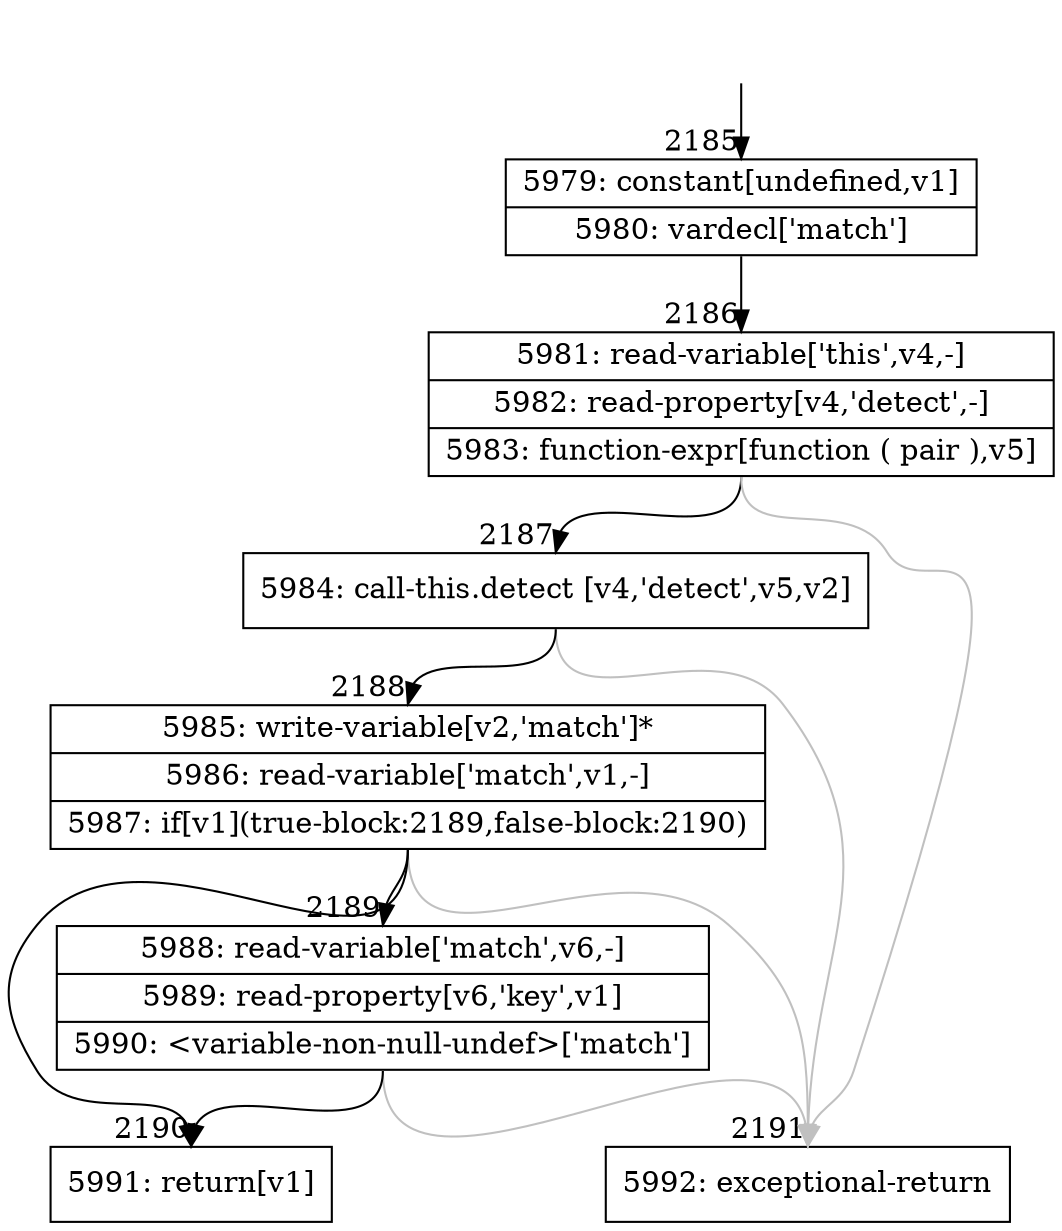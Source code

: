 digraph {
rankdir="TD"
BB_entry194[shape=none,label=""];
BB_entry194 -> BB2185 [tailport=s, headport=n, headlabel="    2185"]
BB2185 [shape=record label="{5979: constant[undefined,v1]|5980: vardecl['match']}" ] 
BB2185 -> BB2186 [tailport=s, headport=n, headlabel="      2186"]
BB2186 [shape=record label="{5981: read-variable['this',v4,-]|5982: read-property[v4,'detect',-]|5983: function-expr[function ( pair ),v5]}" ] 
BB2186 -> BB2187 [tailport=s, headport=n, headlabel="      2187"]
BB2186 -> BB2191 [tailport=s, headport=n, color=gray, headlabel="      2191"]
BB2187 [shape=record label="{5984: call-this.detect [v4,'detect',v5,v2]}" ] 
BB2187 -> BB2188 [tailport=s, headport=n, headlabel="      2188"]
BB2187 -> BB2191 [tailport=s, headport=n, color=gray]
BB2188 [shape=record label="{5985: write-variable[v2,'match']*|5986: read-variable['match',v1,-]|5987: if[v1](true-block:2189,false-block:2190)}" ] 
BB2188 -> BB2190 [tailport=s, headport=n, headlabel="      2190"]
BB2188 -> BB2189 [tailport=s, headport=n, headlabel="      2189"]
BB2188 -> BB2191 [tailport=s, headport=n, color=gray]
BB2189 [shape=record label="{5988: read-variable['match',v6,-]|5989: read-property[v6,'key',v1]|5990: \<variable-non-null-undef\>['match']}" ] 
BB2189 -> BB2190 [tailport=s, headport=n]
BB2189 -> BB2191 [tailport=s, headport=n, color=gray]
BB2190 [shape=record label="{5991: return[v1]}" ] 
BB2191 [shape=record label="{5992: exceptional-return}" ] 
//#$~ 1466
}
